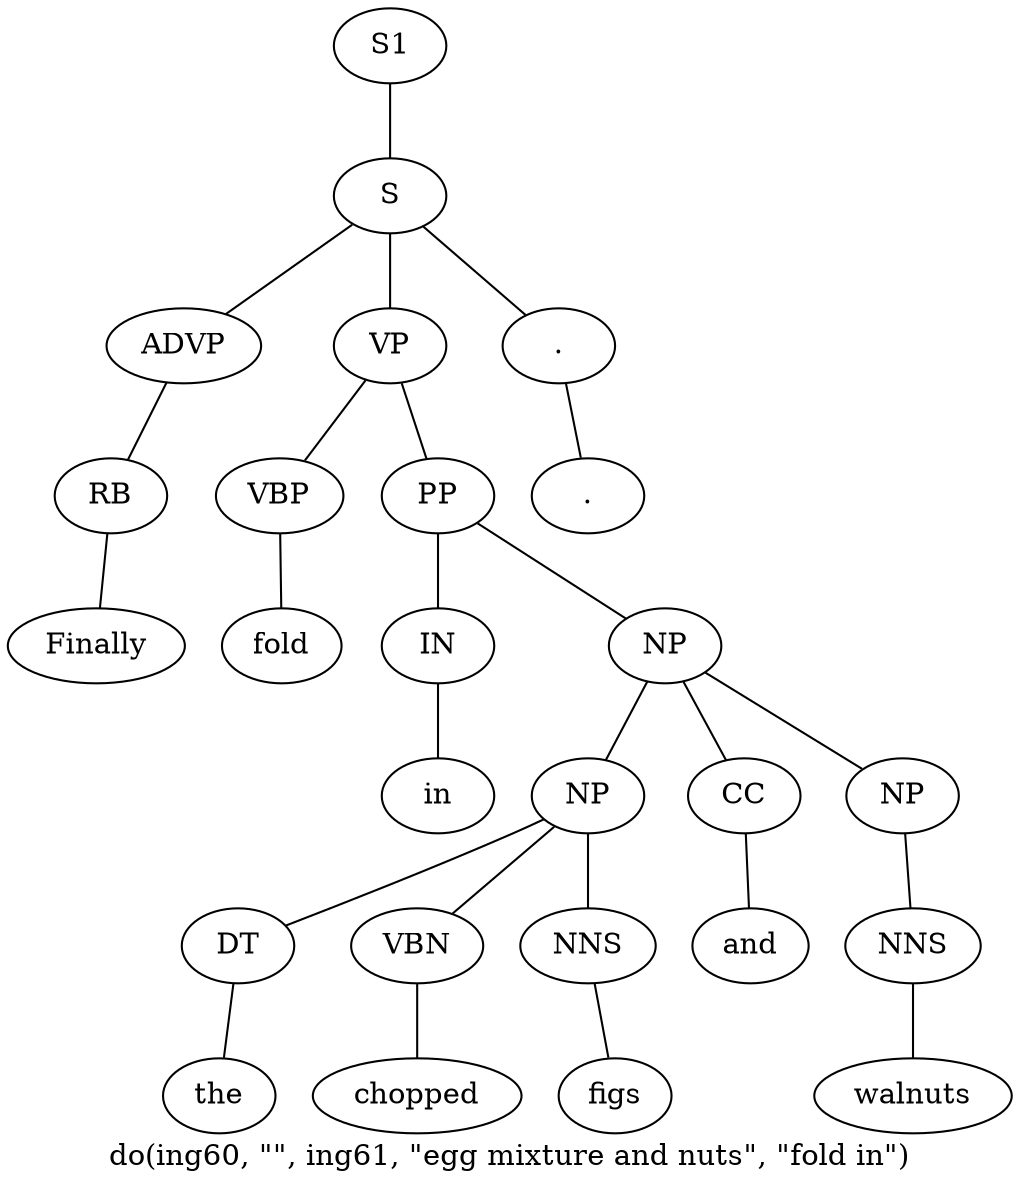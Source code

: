 graph SyntaxGraph {
	label = "do(ing60, \"\", ing61, \"egg mixture and nuts\", \"fold in\")";
	Node0 [label="S1"];
	Node1 [label="S"];
	Node2 [label="ADVP"];
	Node3 [label="RB"];
	Node4 [label="Finally"];
	Node5 [label="VP"];
	Node6 [label="VBP"];
	Node7 [label="fold"];
	Node8 [label="PP"];
	Node9 [label="IN"];
	Node10 [label="in"];
	Node11 [label="NP"];
	Node12 [label="NP"];
	Node13 [label="DT"];
	Node14 [label="the"];
	Node15 [label="VBN"];
	Node16 [label="chopped"];
	Node17 [label="NNS"];
	Node18 [label="figs"];
	Node19 [label="CC"];
	Node20 [label="and"];
	Node21 [label="NP"];
	Node22 [label="NNS"];
	Node23 [label="walnuts"];
	Node24 [label="."];
	Node25 [label="."];

	Node0 -- Node1;
	Node1 -- Node2;
	Node1 -- Node5;
	Node1 -- Node24;
	Node2 -- Node3;
	Node3 -- Node4;
	Node5 -- Node6;
	Node5 -- Node8;
	Node6 -- Node7;
	Node8 -- Node9;
	Node8 -- Node11;
	Node9 -- Node10;
	Node11 -- Node12;
	Node11 -- Node19;
	Node11 -- Node21;
	Node12 -- Node13;
	Node12 -- Node15;
	Node12 -- Node17;
	Node13 -- Node14;
	Node15 -- Node16;
	Node17 -- Node18;
	Node19 -- Node20;
	Node21 -- Node22;
	Node22 -- Node23;
	Node24 -- Node25;
}